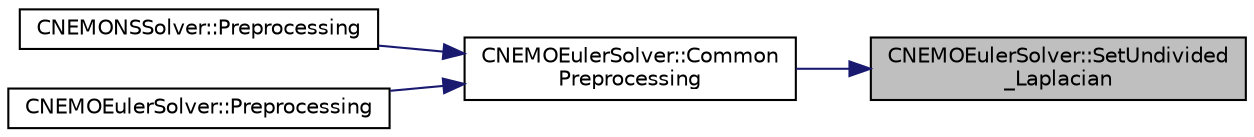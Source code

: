 digraph "CNEMOEulerSolver::SetUndivided_Laplacian"
{
 // LATEX_PDF_SIZE
  edge [fontname="Helvetica",fontsize="10",labelfontname="Helvetica",labelfontsize="10"];
  node [fontname="Helvetica",fontsize="10",shape=record];
  rankdir="RL";
  Node1 [label="CNEMOEulerSolver::SetUndivided\l_Laplacian",height=0.2,width=0.4,color="black", fillcolor="grey75", style="filled", fontcolor="black",tooltip="Set the value of undivided laplacian."];
  Node1 -> Node2 [dir="back",color="midnightblue",fontsize="10",style="solid",fontname="Helvetica"];
  Node2 [label="CNEMOEulerSolver::Common\lPreprocessing",height=0.2,width=0.4,color="black", fillcolor="white", style="filled",URL="$classCNEMOEulerSolver.html#a27f21d6dbfb7f6c600f759caf7625087",tooltip="Preprocessing actions common to the Euler and NS solvers."];
  Node2 -> Node3 [dir="back",color="midnightblue",fontsize="10",style="solid",fontname="Helvetica"];
  Node3 [label="CNEMONSSolver::Preprocessing",height=0.2,width=0.4,color="black", fillcolor="white", style="filled",URL="$classCNEMONSSolver.html#aef1c13c42cd8103377619f7d94660d6a",tooltip="Restart residual and compute gradients."];
  Node2 -> Node4 [dir="back",color="midnightblue",fontsize="10",style="solid",fontname="Helvetica"];
  Node4 [label="CNEMOEulerSolver::Preprocessing",height=0.2,width=0.4,color="black", fillcolor="white", style="filled",URL="$classCNEMOEulerSolver.html#a3c5a59b5c1c9195757626bff151dbaa9",tooltip="Compute the velocity^2, SoundSpeed, Pressure, Enthalpy, Viscosity."];
}

